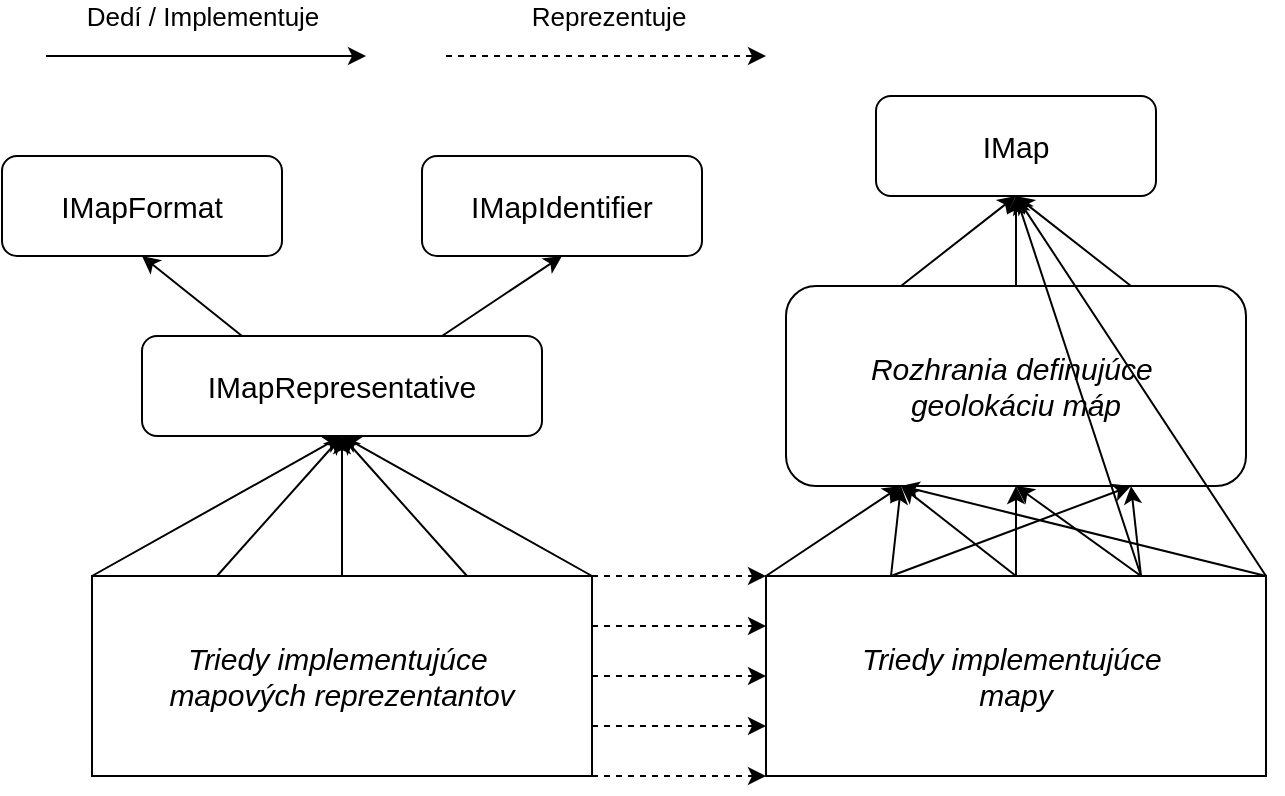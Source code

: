 <mxfile version="24.6.4" type="device">
  <diagram name="Page-1" id="6A1dJ6ub77y1R9eHL8XY">
    <mxGraphModel dx="312" dy="690" grid="1" gridSize="10" guides="1" tooltips="1" connect="1" arrows="1" fold="1" page="1" pageScale="1" pageWidth="850" pageHeight="1100" math="0" shadow="0">
      <root>
        <mxCell id="0" />
        <mxCell id="1" parent="0" />
        <mxCell id="YqYrfdmvWSrcVruwXoND-9" value="&lt;font style=&quot;font-size: 15px;&quot;&gt;IMapFormat&lt;/font&gt;" style="rounded=1;whiteSpace=wrap;html=1;" vertex="1" parent="1">
          <mxGeometry x="98" y="100" width="140" height="50" as="geometry" />
        </mxCell>
        <mxCell id="YqYrfdmvWSrcVruwXoND-11" value="&lt;font style=&quot;font-size: 15px;&quot;&gt;IMapIdentifier&lt;/font&gt;" style="rounded=1;whiteSpace=wrap;html=1;" vertex="1" parent="1">
          <mxGeometry x="308" y="100" width="140" height="50" as="geometry" />
        </mxCell>
        <mxCell id="YqYrfdmvWSrcVruwXoND-19" style="rounded=0;orthogonalLoop=1;jettySize=auto;html=1;exitX=0.25;exitY=0;exitDx=0;exitDy=0;entryX=0.5;entryY=1;entryDx=0;entryDy=0;" edge="1" parent="1" source="YqYrfdmvWSrcVruwXoND-12" target="YqYrfdmvWSrcVruwXoND-9">
          <mxGeometry relative="1" as="geometry" />
        </mxCell>
        <mxCell id="YqYrfdmvWSrcVruwXoND-12" value="&lt;font style=&quot;font-size: 15px;&quot;&gt;IMapRepresentative&lt;/font&gt;" style="rounded=1;whiteSpace=wrap;html=1;" vertex="1" parent="1">
          <mxGeometry x="168" y="190" width="200" height="50" as="geometry" />
        </mxCell>
        <mxCell id="YqYrfdmvWSrcVruwXoND-21" style="rounded=0;orthogonalLoop=1;jettySize=auto;html=1;exitX=0;exitY=0;exitDx=0;exitDy=0;entryX=0.5;entryY=1;entryDx=0;entryDy=0;" edge="1" parent="1" source="YqYrfdmvWSrcVruwXoND-13" target="YqYrfdmvWSrcVruwXoND-12">
          <mxGeometry relative="1" as="geometry" />
        </mxCell>
        <mxCell id="YqYrfdmvWSrcVruwXoND-22" style="rounded=0;orthogonalLoop=1;jettySize=auto;html=1;exitX=0.25;exitY=0;exitDx=0;exitDy=0;entryX=0.5;entryY=1;entryDx=0;entryDy=0;" edge="1" parent="1" source="YqYrfdmvWSrcVruwXoND-13" target="YqYrfdmvWSrcVruwXoND-12">
          <mxGeometry relative="1" as="geometry">
            <mxPoint x="268" y="240" as="targetPoint" />
          </mxGeometry>
        </mxCell>
        <mxCell id="YqYrfdmvWSrcVruwXoND-23" style="rounded=0;orthogonalLoop=1;jettySize=auto;html=1;exitX=0.5;exitY=0;exitDx=0;exitDy=0;entryX=0.5;entryY=1;entryDx=0;entryDy=0;" edge="1" parent="1" source="YqYrfdmvWSrcVruwXoND-13" target="YqYrfdmvWSrcVruwXoND-12">
          <mxGeometry relative="1" as="geometry" />
        </mxCell>
        <mxCell id="YqYrfdmvWSrcVruwXoND-24" style="rounded=0;orthogonalLoop=1;jettySize=auto;html=1;exitX=0.75;exitY=0;exitDx=0;exitDy=0;entryX=0.5;entryY=1;entryDx=0;entryDy=0;" edge="1" parent="1" source="YqYrfdmvWSrcVruwXoND-13" target="YqYrfdmvWSrcVruwXoND-12">
          <mxGeometry relative="1" as="geometry" />
        </mxCell>
        <mxCell id="YqYrfdmvWSrcVruwXoND-25" style="rounded=0;orthogonalLoop=1;jettySize=auto;html=1;exitX=1;exitY=0;exitDx=0;exitDy=0;entryX=0.5;entryY=1;entryDx=0;entryDy=0;" edge="1" parent="1" source="YqYrfdmvWSrcVruwXoND-13" target="YqYrfdmvWSrcVruwXoND-12">
          <mxGeometry relative="1" as="geometry" />
        </mxCell>
        <mxCell id="YqYrfdmvWSrcVruwXoND-26" style="rounded=0;orthogonalLoop=1;jettySize=auto;html=1;exitX=1;exitY=0;exitDx=0;exitDy=0;entryX=0;entryY=0;entryDx=0;entryDy=0;dashed=1;" edge="1" parent="1" source="YqYrfdmvWSrcVruwXoND-13" target="YqYrfdmvWSrcVruwXoND-17">
          <mxGeometry relative="1" as="geometry" />
        </mxCell>
        <mxCell id="YqYrfdmvWSrcVruwXoND-13" value="&lt;i&gt;&lt;font style=&quot;font-size: 15px;&quot;&gt;Triedy implementujúce&amp;nbsp;&lt;/font&gt;&lt;/i&gt;&lt;div&gt;&lt;i&gt;&lt;font style=&quot;font-size: 15px;&quot;&gt;mapových r&lt;/font&gt;&lt;/i&gt;&lt;i style=&quot;background-color: initial;&quot;&gt;&lt;font style=&quot;font-size: 15px;&quot;&gt;eprezentantov&lt;/font&gt;&lt;/i&gt;&lt;/div&gt;" style="rounded=0;whiteSpace=wrap;html=1;" vertex="1" parent="1">
          <mxGeometry x="143" y="310" width="250" height="100" as="geometry" />
        </mxCell>
        <mxCell id="YqYrfdmvWSrcVruwXoND-15" value="&lt;font style=&quot;font-size: 15px;&quot;&gt;IMap&lt;/font&gt;" style="rounded=1;whiteSpace=wrap;html=1;" vertex="1" parent="1">
          <mxGeometry x="535" y="70" width="140" height="50" as="geometry" />
        </mxCell>
        <mxCell id="YqYrfdmvWSrcVruwXoND-45" style="rounded=0;orthogonalLoop=1;jettySize=auto;html=1;exitX=0.25;exitY=0;exitDx=0;exitDy=0;entryX=0.5;entryY=1;entryDx=0;entryDy=0;" edge="1" parent="1" source="YqYrfdmvWSrcVruwXoND-16" target="YqYrfdmvWSrcVruwXoND-15">
          <mxGeometry relative="1" as="geometry" />
        </mxCell>
        <mxCell id="YqYrfdmvWSrcVruwXoND-46" style="rounded=0;orthogonalLoop=1;jettySize=auto;html=1;exitX=0.75;exitY=0;exitDx=0;exitDy=0;entryX=0.5;entryY=1;entryDx=0;entryDy=0;" edge="1" parent="1" source="YqYrfdmvWSrcVruwXoND-16" target="YqYrfdmvWSrcVruwXoND-15">
          <mxGeometry relative="1" as="geometry">
            <mxPoint x="645" y="140" as="targetPoint" />
          </mxGeometry>
        </mxCell>
        <mxCell id="YqYrfdmvWSrcVruwXoND-48" style="rounded=0;orthogonalLoop=1;jettySize=auto;html=1;exitX=0.5;exitY=0;exitDx=0;exitDy=0;entryX=0.5;entryY=1;entryDx=0;entryDy=0;" edge="1" parent="1" source="YqYrfdmvWSrcVruwXoND-16" target="YqYrfdmvWSrcVruwXoND-15">
          <mxGeometry relative="1" as="geometry" />
        </mxCell>
        <mxCell id="YqYrfdmvWSrcVruwXoND-16" value="&lt;font style=&quot;font-size: 15px;&quot;&gt;&lt;i&gt;Rozhrania&lt;/i&gt;&lt;/font&gt;&lt;i style=&quot;font-size: 15px; background-color: initial;&quot;&gt;&amp;nbsp;definujúce&amp;nbsp;&lt;/i&gt;&lt;div&gt;&lt;div&gt;&lt;font style=&quot;font-size: 15px;&quot;&gt;&lt;i&gt;geolokáciu máp&lt;/i&gt;&lt;/font&gt;&lt;/div&gt;&lt;/div&gt;" style="rounded=1;whiteSpace=wrap;html=1;" vertex="1" parent="1">
          <mxGeometry x="490" y="165" width="230" height="100" as="geometry" />
        </mxCell>
        <mxCell id="YqYrfdmvWSrcVruwXoND-36" style="rounded=0;orthogonalLoop=1;jettySize=auto;html=1;exitX=0.75;exitY=0;exitDx=0;exitDy=0;entryX=0.5;entryY=1;entryDx=0;entryDy=0;" edge="1" parent="1" source="YqYrfdmvWSrcVruwXoND-17" target="YqYrfdmvWSrcVruwXoND-15">
          <mxGeometry relative="1" as="geometry" />
        </mxCell>
        <mxCell id="YqYrfdmvWSrcVruwXoND-37" style="rounded=0;orthogonalLoop=1;jettySize=auto;html=1;exitX=0.25;exitY=0;exitDx=0;exitDy=0;entryX=0.75;entryY=1;entryDx=0;entryDy=0;" edge="1" parent="1" source="YqYrfdmvWSrcVruwXoND-17" target="YqYrfdmvWSrcVruwXoND-16">
          <mxGeometry relative="1" as="geometry" />
        </mxCell>
        <mxCell id="YqYrfdmvWSrcVruwXoND-38" style="rounded=0;orthogonalLoop=1;jettySize=auto;html=1;exitX=0.75;exitY=0;exitDx=0;exitDy=0;entryX=0.5;entryY=1;entryDx=0;entryDy=0;" edge="1" parent="1" source="YqYrfdmvWSrcVruwXoND-17" target="YqYrfdmvWSrcVruwXoND-16">
          <mxGeometry relative="1" as="geometry" />
        </mxCell>
        <mxCell id="YqYrfdmvWSrcVruwXoND-39" style="rounded=0;orthogonalLoop=1;jettySize=auto;html=1;exitX=1;exitY=0;exitDx=0;exitDy=0;entryX=0.25;entryY=1;entryDx=0;entryDy=0;" edge="1" parent="1" source="YqYrfdmvWSrcVruwXoND-17" target="YqYrfdmvWSrcVruwXoND-16">
          <mxGeometry relative="1" as="geometry" />
        </mxCell>
        <mxCell id="YqYrfdmvWSrcVruwXoND-40" style="rounded=0;orthogonalLoop=1;jettySize=auto;html=1;exitX=0;exitY=0;exitDx=0;exitDy=0;entryX=0.25;entryY=1;entryDx=0;entryDy=0;" edge="1" parent="1" source="YqYrfdmvWSrcVruwXoND-17" target="YqYrfdmvWSrcVruwXoND-16">
          <mxGeometry relative="1" as="geometry" />
        </mxCell>
        <mxCell id="YqYrfdmvWSrcVruwXoND-41" style="rounded=0;orthogonalLoop=1;jettySize=auto;html=1;exitX=0.5;exitY=0;exitDx=0;exitDy=0;entryX=0.25;entryY=1;entryDx=0;entryDy=0;" edge="1" parent="1" source="YqYrfdmvWSrcVruwXoND-17" target="YqYrfdmvWSrcVruwXoND-16">
          <mxGeometry relative="1" as="geometry" />
        </mxCell>
        <mxCell id="YqYrfdmvWSrcVruwXoND-42" style="rounded=0;orthogonalLoop=1;jettySize=auto;html=1;exitX=0.75;exitY=0;exitDx=0;exitDy=0;entryX=0.75;entryY=1;entryDx=0;entryDy=0;" edge="1" parent="1" source="YqYrfdmvWSrcVruwXoND-17" target="YqYrfdmvWSrcVruwXoND-16">
          <mxGeometry relative="1" as="geometry" />
        </mxCell>
        <mxCell id="YqYrfdmvWSrcVruwXoND-43" style="rounded=0;orthogonalLoop=1;jettySize=auto;html=1;exitX=0.25;exitY=0;exitDx=0;exitDy=0;entryX=0.25;entryY=1;entryDx=0;entryDy=0;" edge="1" parent="1" source="YqYrfdmvWSrcVruwXoND-17" target="YqYrfdmvWSrcVruwXoND-16">
          <mxGeometry relative="1" as="geometry" />
        </mxCell>
        <mxCell id="YqYrfdmvWSrcVruwXoND-53" style="rounded=0;orthogonalLoop=1;jettySize=auto;html=1;exitX=1;exitY=0;exitDx=0;exitDy=0;entryX=0.5;entryY=1;entryDx=0;entryDy=0;" edge="1" parent="1" source="YqYrfdmvWSrcVruwXoND-17" target="YqYrfdmvWSrcVruwXoND-15">
          <mxGeometry relative="1" as="geometry" />
        </mxCell>
        <mxCell id="YqYrfdmvWSrcVruwXoND-54" style="rounded=0;orthogonalLoop=1;jettySize=auto;html=1;exitX=0.5;exitY=0;exitDx=0;exitDy=0;entryX=0.5;entryY=1;entryDx=0;entryDy=0;" edge="1" parent="1" source="YqYrfdmvWSrcVruwXoND-17" target="YqYrfdmvWSrcVruwXoND-16">
          <mxGeometry relative="1" as="geometry" />
        </mxCell>
        <mxCell id="YqYrfdmvWSrcVruwXoND-17" value="&lt;i&gt;&lt;font style=&quot;font-size: 15px;&quot;&gt;Triedy implementujúce&amp;nbsp;&lt;/font&gt;&lt;/i&gt;&lt;div&gt;&lt;i&gt;&lt;font style=&quot;font-size: 15px;&quot;&gt;mapy&lt;/font&gt;&lt;/i&gt;&lt;/div&gt;" style="rounded=0;whiteSpace=wrap;html=1;" vertex="1" parent="1">
          <mxGeometry x="480" y="310" width="250" height="100" as="geometry" />
        </mxCell>
        <mxCell id="YqYrfdmvWSrcVruwXoND-20" style="rounded=0;orthogonalLoop=1;jettySize=auto;html=1;exitX=0.75;exitY=0;exitDx=0;exitDy=0;entryX=0.5;entryY=1;entryDx=0;entryDy=0;" edge="1" parent="1" source="YqYrfdmvWSrcVruwXoND-12" target="YqYrfdmvWSrcVruwXoND-11">
          <mxGeometry relative="1" as="geometry">
            <mxPoint x="228" y="200" as="sourcePoint" />
            <mxPoint x="178" y="160" as="targetPoint" />
          </mxGeometry>
        </mxCell>
        <mxCell id="YqYrfdmvWSrcVruwXoND-31" style="rounded=0;orthogonalLoop=1;jettySize=auto;html=1;exitX=1;exitY=0.25;exitDx=0;exitDy=0;entryX=0;entryY=0.25;entryDx=0;entryDy=0;dashed=1;" edge="1" parent="1" source="YqYrfdmvWSrcVruwXoND-13" target="YqYrfdmvWSrcVruwXoND-17">
          <mxGeometry relative="1" as="geometry">
            <mxPoint x="408" y="340" as="sourcePoint" />
            <mxPoint x="518" y="340" as="targetPoint" />
          </mxGeometry>
        </mxCell>
        <mxCell id="YqYrfdmvWSrcVruwXoND-32" style="rounded=0;orthogonalLoop=1;jettySize=auto;html=1;exitX=1;exitY=0.5;exitDx=0;exitDy=0;entryX=0;entryY=0.5;entryDx=0;entryDy=0;dashed=1;" edge="1" parent="1" source="YqYrfdmvWSrcVruwXoND-13" target="YqYrfdmvWSrcVruwXoND-17">
          <mxGeometry relative="1" as="geometry">
            <mxPoint x="408" y="359.44" as="sourcePoint" />
            <mxPoint x="518" y="359.44" as="targetPoint" />
          </mxGeometry>
        </mxCell>
        <mxCell id="YqYrfdmvWSrcVruwXoND-33" style="rounded=0;orthogonalLoop=1;jettySize=auto;html=1;exitX=1;exitY=0.75;exitDx=0;exitDy=0;entryX=0;entryY=0.75;entryDx=0;entryDy=0;dashed=1;" edge="1" parent="1" source="YqYrfdmvWSrcVruwXoND-13" target="YqYrfdmvWSrcVruwXoND-17">
          <mxGeometry relative="1" as="geometry">
            <mxPoint x="393" y="380" as="sourcePoint" />
            <mxPoint x="503" y="380" as="targetPoint" />
          </mxGeometry>
        </mxCell>
        <mxCell id="YqYrfdmvWSrcVruwXoND-34" style="rounded=0;orthogonalLoop=1;jettySize=auto;html=1;exitX=1;exitY=1;exitDx=0;exitDy=0;entryX=0;entryY=1;entryDx=0;entryDy=0;dashed=1;" edge="1" parent="1" source="YqYrfdmvWSrcVruwXoND-13" target="YqYrfdmvWSrcVruwXoND-17">
          <mxGeometry relative="1" as="geometry">
            <mxPoint x="393" y="410" as="sourcePoint" />
            <mxPoint x="503" y="410" as="targetPoint" />
          </mxGeometry>
        </mxCell>
        <mxCell id="YqYrfdmvWSrcVruwXoND-49" style="rounded=0;orthogonalLoop=1;jettySize=auto;html=1;exitX=1;exitY=0;exitDx=0;exitDy=0;dashed=1;" edge="1" parent="1">
          <mxGeometry relative="1" as="geometry">
            <mxPoint x="320" y="50" as="sourcePoint" />
            <mxPoint x="480" y="50" as="targetPoint" />
          </mxGeometry>
        </mxCell>
        <mxCell id="YqYrfdmvWSrcVruwXoND-52" value="&lt;font style=&quot;font-size: 13px;&quot;&gt;Reprezentuje&lt;/font&gt;" style="edgeLabel;html=1;align=center;verticalAlign=middle;resizable=0;points=[];" vertex="1" connectable="0" parent="YqYrfdmvWSrcVruwXoND-49">
          <mxGeometry x="-0.121" y="1" relative="1" as="geometry">
            <mxPoint x="10" y="-19" as="offset" />
          </mxGeometry>
        </mxCell>
        <mxCell id="YqYrfdmvWSrcVruwXoND-50" style="rounded=0;orthogonalLoop=1;jettySize=auto;html=1;" edge="1" parent="1">
          <mxGeometry relative="1" as="geometry">
            <mxPoint x="120" y="50" as="sourcePoint" />
            <mxPoint x="280" y="50" as="targetPoint" />
          </mxGeometry>
        </mxCell>
        <mxCell id="YqYrfdmvWSrcVruwXoND-51" value="&lt;font style=&quot;font-size: 13px;&quot;&gt;Dedí / Implementuje&lt;/font&gt;" style="edgeLabel;html=1;align=center;verticalAlign=middle;resizable=0;points=[];" vertex="1" connectable="0" parent="YqYrfdmvWSrcVruwXoND-50">
          <mxGeometry x="-0.383" y="2" relative="1" as="geometry">
            <mxPoint x="28" y="-18" as="offset" />
          </mxGeometry>
        </mxCell>
      </root>
    </mxGraphModel>
  </diagram>
</mxfile>
